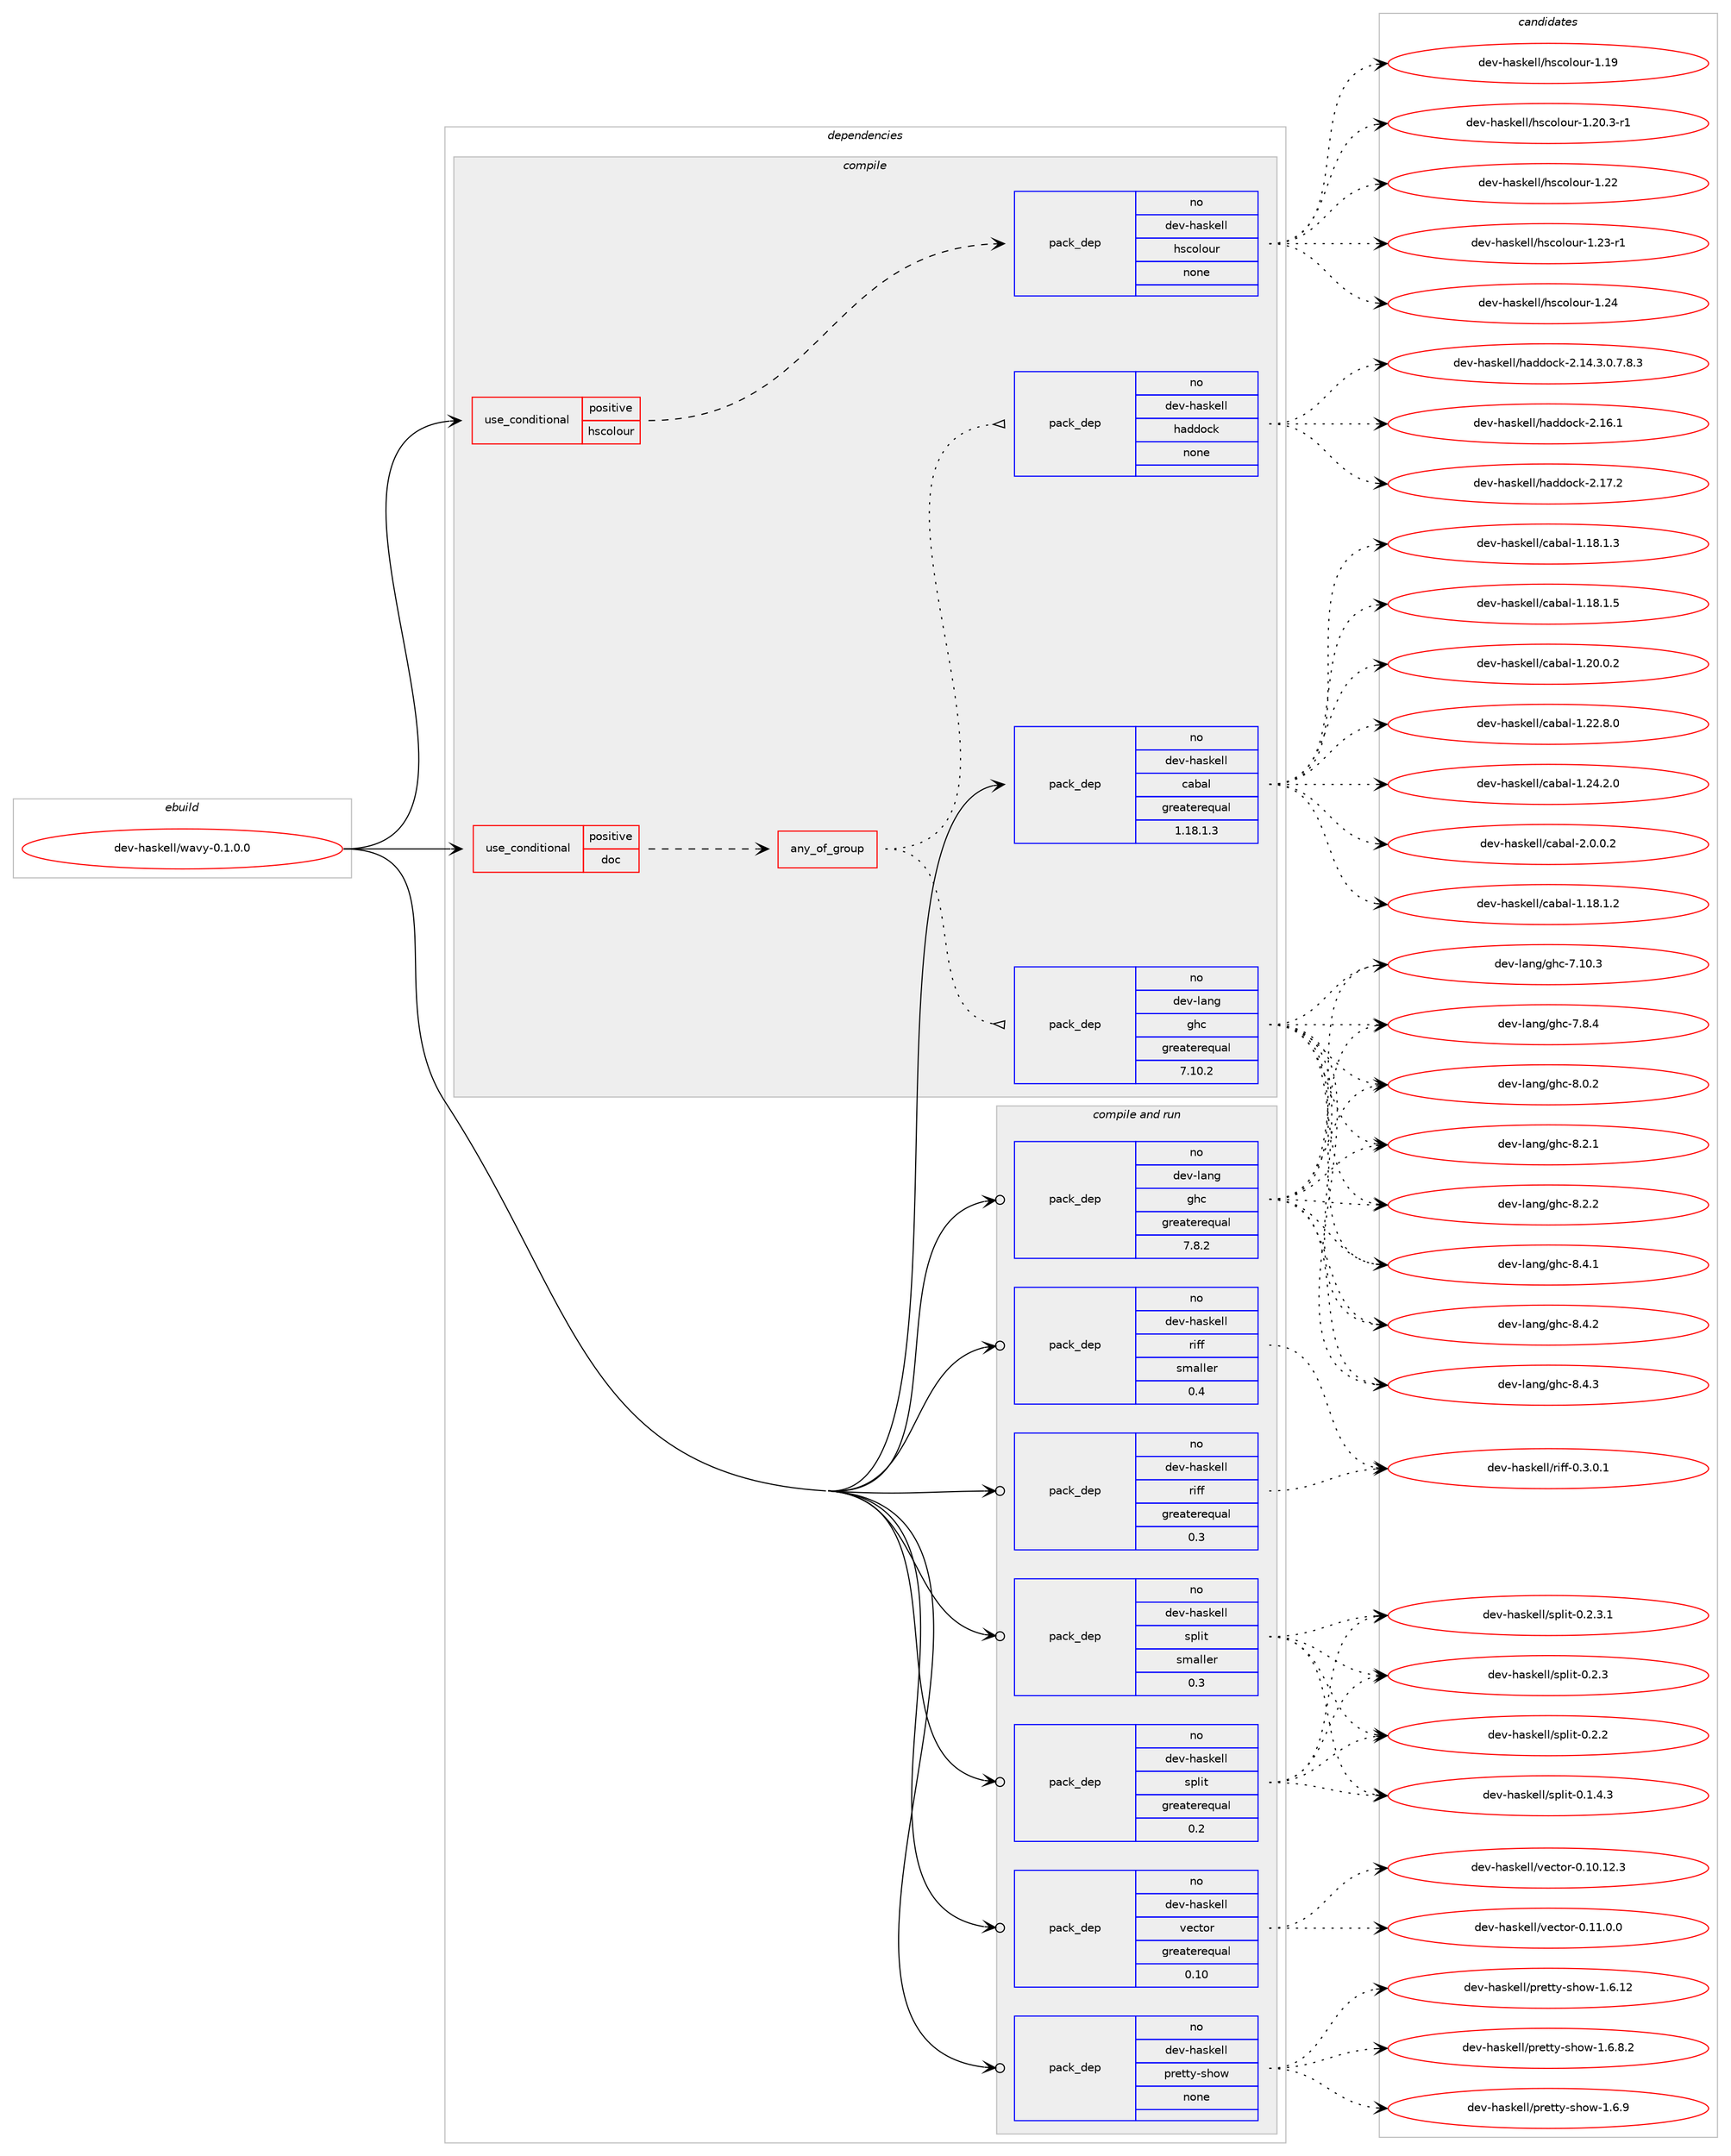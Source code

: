 digraph prolog {

# *************
# Graph options
# *************

newrank=true;
concentrate=true;
compound=true;
graph [rankdir=LR,fontname=Helvetica,fontsize=10,ranksep=1.5];#, ranksep=2.5, nodesep=0.2];
edge  [arrowhead=vee];
node  [fontname=Helvetica,fontsize=10];

# **********
# The ebuild
# **********

subgraph cluster_leftcol {
color=gray;
rank=same;
label=<<i>ebuild</i>>;
id [label="dev-haskell/wavy-0.1.0.0", color=red, width=4, href="../dev-haskell/wavy-0.1.0.0.svg"];
}

# ****************
# The dependencies
# ****************

subgraph cluster_midcol {
color=gray;
label=<<i>dependencies</i>>;
subgraph cluster_compile {
fillcolor="#eeeeee";
style=filled;
label=<<i>compile</i>>;
subgraph cond362058 {
dependency1347895 [label=<<TABLE BORDER="0" CELLBORDER="1" CELLSPACING="0" CELLPADDING="4"><TR><TD ROWSPAN="3" CELLPADDING="10">use_conditional</TD></TR><TR><TD>positive</TD></TR><TR><TD>doc</TD></TR></TABLE>>, shape=none, color=red];
subgraph any21778 {
dependency1347896 [label=<<TABLE BORDER="0" CELLBORDER="1" CELLSPACING="0" CELLPADDING="4"><TR><TD CELLPADDING="10">any_of_group</TD></TR></TABLE>>, shape=none, color=red];subgraph pack963507 {
dependency1347897 [label=<<TABLE BORDER="0" CELLBORDER="1" CELLSPACING="0" CELLPADDING="4" WIDTH="220"><TR><TD ROWSPAN="6" CELLPADDING="30">pack_dep</TD></TR><TR><TD WIDTH="110">no</TD></TR><TR><TD>dev-haskell</TD></TR><TR><TD>haddock</TD></TR><TR><TD>none</TD></TR><TR><TD></TD></TR></TABLE>>, shape=none, color=blue];
}
dependency1347896:e -> dependency1347897:w [weight=20,style="dotted",arrowhead="oinv"];
subgraph pack963508 {
dependency1347898 [label=<<TABLE BORDER="0" CELLBORDER="1" CELLSPACING="0" CELLPADDING="4" WIDTH="220"><TR><TD ROWSPAN="6" CELLPADDING="30">pack_dep</TD></TR><TR><TD WIDTH="110">no</TD></TR><TR><TD>dev-lang</TD></TR><TR><TD>ghc</TD></TR><TR><TD>greaterequal</TD></TR><TR><TD>7.10.2</TD></TR></TABLE>>, shape=none, color=blue];
}
dependency1347896:e -> dependency1347898:w [weight=20,style="dotted",arrowhead="oinv"];
}
dependency1347895:e -> dependency1347896:w [weight=20,style="dashed",arrowhead="vee"];
}
id:e -> dependency1347895:w [weight=20,style="solid",arrowhead="vee"];
subgraph cond362059 {
dependency1347899 [label=<<TABLE BORDER="0" CELLBORDER="1" CELLSPACING="0" CELLPADDING="4"><TR><TD ROWSPAN="3" CELLPADDING="10">use_conditional</TD></TR><TR><TD>positive</TD></TR><TR><TD>hscolour</TD></TR></TABLE>>, shape=none, color=red];
subgraph pack963509 {
dependency1347900 [label=<<TABLE BORDER="0" CELLBORDER="1" CELLSPACING="0" CELLPADDING="4" WIDTH="220"><TR><TD ROWSPAN="6" CELLPADDING="30">pack_dep</TD></TR><TR><TD WIDTH="110">no</TD></TR><TR><TD>dev-haskell</TD></TR><TR><TD>hscolour</TD></TR><TR><TD>none</TD></TR><TR><TD></TD></TR></TABLE>>, shape=none, color=blue];
}
dependency1347899:e -> dependency1347900:w [weight=20,style="dashed",arrowhead="vee"];
}
id:e -> dependency1347899:w [weight=20,style="solid",arrowhead="vee"];
subgraph pack963510 {
dependency1347901 [label=<<TABLE BORDER="0" CELLBORDER="1" CELLSPACING="0" CELLPADDING="4" WIDTH="220"><TR><TD ROWSPAN="6" CELLPADDING="30">pack_dep</TD></TR><TR><TD WIDTH="110">no</TD></TR><TR><TD>dev-haskell</TD></TR><TR><TD>cabal</TD></TR><TR><TD>greaterequal</TD></TR><TR><TD>1.18.1.3</TD></TR></TABLE>>, shape=none, color=blue];
}
id:e -> dependency1347901:w [weight=20,style="solid",arrowhead="vee"];
}
subgraph cluster_compileandrun {
fillcolor="#eeeeee";
style=filled;
label=<<i>compile and run</i>>;
subgraph pack963511 {
dependency1347902 [label=<<TABLE BORDER="0" CELLBORDER="1" CELLSPACING="0" CELLPADDING="4" WIDTH="220"><TR><TD ROWSPAN="6" CELLPADDING="30">pack_dep</TD></TR><TR><TD WIDTH="110">no</TD></TR><TR><TD>dev-haskell</TD></TR><TR><TD>pretty-show</TD></TR><TR><TD>none</TD></TR><TR><TD></TD></TR></TABLE>>, shape=none, color=blue];
}
id:e -> dependency1347902:w [weight=20,style="solid",arrowhead="odotvee"];
subgraph pack963512 {
dependency1347903 [label=<<TABLE BORDER="0" CELLBORDER="1" CELLSPACING="0" CELLPADDING="4" WIDTH="220"><TR><TD ROWSPAN="6" CELLPADDING="30">pack_dep</TD></TR><TR><TD WIDTH="110">no</TD></TR><TR><TD>dev-haskell</TD></TR><TR><TD>riff</TD></TR><TR><TD>greaterequal</TD></TR><TR><TD>0.3</TD></TR></TABLE>>, shape=none, color=blue];
}
id:e -> dependency1347903:w [weight=20,style="solid",arrowhead="odotvee"];
subgraph pack963513 {
dependency1347904 [label=<<TABLE BORDER="0" CELLBORDER="1" CELLSPACING="0" CELLPADDING="4" WIDTH="220"><TR><TD ROWSPAN="6" CELLPADDING="30">pack_dep</TD></TR><TR><TD WIDTH="110">no</TD></TR><TR><TD>dev-haskell</TD></TR><TR><TD>riff</TD></TR><TR><TD>smaller</TD></TR><TR><TD>0.4</TD></TR></TABLE>>, shape=none, color=blue];
}
id:e -> dependency1347904:w [weight=20,style="solid",arrowhead="odotvee"];
subgraph pack963514 {
dependency1347905 [label=<<TABLE BORDER="0" CELLBORDER="1" CELLSPACING="0" CELLPADDING="4" WIDTH="220"><TR><TD ROWSPAN="6" CELLPADDING="30">pack_dep</TD></TR><TR><TD WIDTH="110">no</TD></TR><TR><TD>dev-haskell</TD></TR><TR><TD>split</TD></TR><TR><TD>greaterequal</TD></TR><TR><TD>0.2</TD></TR></TABLE>>, shape=none, color=blue];
}
id:e -> dependency1347905:w [weight=20,style="solid",arrowhead="odotvee"];
subgraph pack963515 {
dependency1347906 [label=<<TABLE BORDER="0" CELLBORDER="1" CELLSPACING="0" CELLPADDING="4" WIDTH="220"><TR><TD ROWSPAN="6" CELLPADDING="30">pack_dep</TD></TR><TR><TD WIDTH="110">no</TD></TR><TR><TD>dev-haskell</TD></TR><TR><TD>split</TD></TR><TR><TD>smaller</TD></TR><TR><TD>0.3</TD></TR></TABLE>>, shape=none, color=blue];
}
id:e -> dependency1347906:w [weight=20,style="solid",arrowhead="odotvee"];
subgraph pack963516 {
dependency1347907 [label=<<TABLE BORDER="0" CELLBORDER="1" CELLSPACING="0" CELLPADDING="4" WIDTH="220"><TR><TD ROWSPAN="6" CELLPADDING="30">pack_dep</TD></TR><TR><TD WIDTH="110">no</TD></TR><TR><TD>dev-haskell</TD></TR><TR><TD>vector</TD></TR><TR><TD>greaterequal</TD></TR><TR><TD>0.10</TD></TR></TABLE>>, shape=none, color=blue];
}
id:e -> dependency1347907:w [weight=20,style="solid",arrowhead="odotvee"];
subgraph pack963517 {
dependency1347908 [label=<<TABLE BORDER="0" CELLBORDER="1" CELLSPACING="0" CELLPADDING="4" WIDTH="220"><TR><TD ROWSPAN="6" CELLPADDING="30">pack_dep</TD></TR><TR><TD WIDTH="110">no</TD></TR><TR><TD>dev-lang</TD></TR><TR><TD>ghc</TD></TR><TR><TD>greaterequal</TD></TR><TR><TD>7.8.2</TD></TR></TABLE>>, shape=none, color=blue];
}
id:e -> dependency1347908:w [weight=20,style="solid",arrowhead="odotvee"];
}
subgraph cluster_run {
fillcolor="#eeeeee";
style=filled;
label=<<i>run</i>>;
}
}

# **************
# The candidates
# **************

subgraph cluster_choices {
rank=same;
color=gray;
label=<<i>candidates</i>>;

subgraph choice963507 {
color=black;
nodesep=1;
choice1001011184510497115107101108108471049710010011199107455046495246514648465546564651 [label="dev-haskell/haddock-2.14.3.0.7.8.3", color=red, width=4,href="../dev-haskell/haddock-2.14.3.0.7.8.3.svg"];
choice100101118451049711510710110810847104971001001119910745504649544649 [label="dev-haskell/haddock-2.16.1", color=red, width=4,href="../dev-haskell/haddock-2.16.1.svg"];
choice100101118451049711510710110810847104971001001119910745504649554650 [label="dev-haskell/haddock-2.17.2", color=red, width=4,href="../dev-haskell/haddock-2.17.2.svg"];
dependency1347897:e -> choice1001011184510497115107101108108471049710010011199107455046495246514648465546564651:w [style=dotted,weight="100"];
dependency1347897:e -> choice100101118451049711510710110810847104971001001119910745504649544649:w [style=dotted,weight="100"];
dependency1347897:e -> choice100101118451049711510710110810847104971001001119910745504649554650:w [style=dotted,weight="100"];
}
subgraph choice963508 {
color=black;
nodesep=1;
choice1001011184510897110103471031049945554649484651 [label="dev-lang/ghc-7.10.3", color=red, width=4,href="../dev-lang/ghc-7.10.3.svg"];
choice10010111845108971101034710310499455546564652 [label="dev-lang/ghc-7.8.4", color=red, width=4,href="../dev-lang/ghc-7.8.4.svg"];
choice10010111845108971101034710310499455646484650 [label="dev-lang/ghc-8.0.2", color=red, width=4,href="../dev-lang/ghc-8.0.2.svg"];
choice10010111845108971101034710310499455646504649 [label="dev-lang/ghc-8.2.1", color=red, width=4,href="../dev-lang/ghc-8.2.1.svg"];
choice10010111845108971101034710310499455646504650 [label="dev-lang/ghc-8.2.2", color=red, width=4,href="../dev-lang/ghc-8.2.2.svg"];
choice10010111845108971101034710310499455646524649 [label="dev-lang/ghc-8.4.1", color=red, width=4,href="../dev-lang/ghc-8.4.1.svg"];
choice10010111845108971101034710310499455646524650 [label="dev-lang/ghc-8.4.2", color=red, width=4,href="../dev-lang/ghc-8.4.2.svg"];
choice10010111845108971101034710310499455646524651 [label="dev-lang/ghc-8.4.3", color=red, width=4,href="../dev-lang/ghc-8.4.3.svg"];
dependency1347898:e -> choice1001011184510897110103471031049945554649484651:w [style=dotted,weight="100"];
dependency1347898:e -> choice10010111845108971101034710310499455546564652:w [style=dotted,weight="100"];
dependency1347898:e -> choice10010111845108971101034710310499455646484650:w [style=dotted,weight="100"];
dependency1347898:e -> choice10010111845108971101034710310499455646504649:w [style=dotted,weight="100"];
dependency1347898:e -> choice10010111845108971101034710310499455646504650:w [style=dotted,weight="100"];
dependency1347898:e -> choice10010111845108971101034710310499455646524649:w [style=dotted,weight="100"];
dependency1347898:e -> choice10010111845108971101034710310499455646524650:w [style=dotted,weight="100"];
dependency1347898:e -> choice10010111845108971101034710310499455646524651:w [style=dotted,weight="100"];
}
subgraph choice963509 {
color=black;
nodesep=1;
choice100101118451049711510710110810847104115991111081111171144549464957 [label="dev-haskell/hscolour-1.19", color=red, width=4,href="../dev-haskell/hscolour-1.19.svg"];
choice10010111845104971151071011081084710411599111108111117114454946504846514511449 [label="dev-haskell/hscolour-1.20.3-r1", color=red, width=4,href="../dev-haskell/hscolour-1.20.3-r1.svg"];
choice100101118451049711510710110810847104115991111081111171144549465050 [label="dev-haskell/hscolour-1.22", color=red, width=4,href="../dev-haskell/hscolour-1.22.svg"];
choice1001011184510497115107101108108471041159911110811111711445494650514511449 [label="dev-haskell/hscolour-1.23-r1", color=red, width=4,href="../dev-haskell/hscolour-1.23-r1.svg"];
choice100101118451049711510710110810847104115991111081111171144549465052 [label="dev-haskell/hscolour-1.24", color=red, width=4,href="../dev-haskell/hscolour-1.24.svg"];
dependency1347900:e -> choice100101118451049711510710110810847104115991111081111171144549464957:w [style=dotted,weight="100"];
dependency1347900:e -> choice10010111845104971151071011081084710411599111108111117114454946504846514511449:w [style=dotted,weight="100"];
dependency1347900:e -> choice100101118451049711510710110810847104115991111081111171144549465050:w [style=dotted,weight="100"];
dependency1347900:e -> choice1001011184510497115107101108108471041159911110811111711445494650514511449:w [style=dotted,weight="100"];
dependency1347900:e -> choice100101118451049711510710110810847104115991111081111171144549465052:w [style=dotted,weight="100"];
}
subgraph choice963510 {
color=black;
nodesep=1;
choice10010111845104971151071011081084799979897108454946495646494650 [label="dev-haskell/cabal-1.18.1.2", color=red, width=4,href="../dev-haskell/cabal-1.18.1.2.svg"];
choice10010111845104971151071011081084799979897108454946495646494651 [label="dev-haskell/cabal-1.18.1.3", color=red, width=4,href="../dev-haskell/cabal-1.18.1.3.svg"];
choice10010111845104971151071011081084799979897108454946495646494653 [label="dev-haskell/cabal-1.18.1.5", color=red, width=4,href="../dev-haskell/cabal-1.18.1.5.svg"];
choice10010111845104971151071011081084799979897108454946504846484650 [label="dev-haskell/cabal-1.20.0.2", color=red, width=4,href="../dev-haskell/cabal-1.20.0.2.svg"];
choice10010111845104971151071011081084799979897108454946505046564648 [label="dev-haskell/cabal-1.22.8.0", color=red, width=4,href="../dev-haskell/cabal-1.22.8.0.svg"];
choice10010111845104971151071011081084799979897108454946505246504648 [label="dev-haskell/cabal-1.24.2.0", color=red, width=4,href="../dev-haskell/cabal-1.24.2.0.svg"];
choice100101118451049711510710110810847999798971084550464846484650 [label="dev-haskell/cabal-2.0.0.2", color=red, width=4,href="../dev-haskell/cabal-2.0.0.2.svg"];
dependency1347901:e -> choice10010111845104971151071011081084799979897108454946495646494650:w [style=dotted,weight="100"];
dependency1347901:e -> choice10010111845104971151071011081084799979897108454946495646494651:w [style=dotted,weight="100"];
dependency1347901:e -> choice10010111845104971151071011081084799979897108454946495646494653:w [style=dotted,weight="100"];
dependency1347901:e -> choice10010111845104971151071011081084799979897108454946504846484650:w [style=dotted,weight="100"];
dependency1347901:e -> choice10010111845104971151071011081084799979897108454946505046564648:w [style=dotted,weight="100"];
dependency1347901:e -> choice10010111845104971151071011081084799979897108454946505246504648:w [style=dotted,weight="100"];
dependency1347901:e -> choice100101118451049711510710110810847999798971084550464846484650:w [style=dotted,weight="100"];
}
subgraph choice963511 {
color=black;
nodesep=1;
choice1001011184510497115107101108108471121141011161161214511510411111945494654464950 [label="dev-haskell/pretty-show-1.6.12", color=red, width=4,href="../dev-haskell/pretty-show-1.6.12.svg"];
choice100101118451049711510710110810847112114101116116121451151041111194549465446564650 [label="dev-haskell/pretty-show-1.6.8.2", color=red, width=4,href="../dev-haskell/pretty-show-1.6.8.2.svg"];
choice10010111845104971151071011081084711211410111611612145115104111119454946544657 [label="dev-haskell/pretty-show-1.6.9", color=red, width=4,href="../dev-haskell/pretty-show-1.6.9.svg"];
dependency1347902:e -> choice1001011184510497115107101108108471121141011161161214511510411111945494654464950:w [style=dotted,weight="100"];
dependency1347902:e -> choice100101118451049711510710110810847112114101116116121451151041111194549465446564650:w [style=dotted,weight="100"];
dependency1347902:e -> choice10010111845104971151071011081084711211410111611612145115104111119454946544657:w [style=dotted,weight="100"];
}
subgraph choice963512 {
color=black;
nodesep=1;
choice1001011184510497115107101108108471141051021024548465146484649 [label="dev-haskell/riff-0.3.0.1", color=red, width=4,href="../dev-haskell/riff-0.3.0.1.svg"];
dependency1347903:e -> choice1001011184510497115107101108108471141051021024548465146484649:w [style=dotted,weight="100"];
}
subgraph choice963513 {
color=black;
nodesep=1;
choice1001011184510497115107101108108471141051021024548465146484649 [label="dev-haskell/riff-0.3.0.1", color=red, width=4,href="../dev-haskell/riff-0.3.0.1.svg"];
dependency1347904:e -> choice1001011184510497115107101108108471141051021024548465146484649:w [style=dotted,weight="100"];
}
subgraph choice963514 {
color=black;
nodesep=1;
choice1001011184510497115107101108108471151121081051164548464946524651 [label="dev-haskell/split-0.1.4.3", color=red, width=4,href="../dev-haskell/split-0.1.4.3.svg"];
choice100101118451049711510710110810847115112108105116454846504650 [label="dev-haskell/split-0.2.2", color=red, width=4,href="../dev-haskell/split-0.2.2.svg"];
choice100101118451049711510710110810847115112108105116454846504651 [label="dev-haskell/split-0.2.3", color=red, width=4,href="../dev-haskell/split-0.2.3.svg"];
choice1001011184510497115107101108108471151121081051164548465046514649 [label="dev-haskell/split-0.2.3.1", color=red, width=4,href="../dev-haskell/split-0.2.3.1.svg"];
dependency1347905:e -> choice1001011184510497115107101108108471151121081051164548464946524651:w [style=dotted,weight="100"];
dependency1347905:e -> choice100101118451049711510710110810847115112108105116454846504650:w [style=dotted,weight="100"];
dependency1347905:e -> choice100101118451049711510710110810847115112108105116454846504651:w [style=dotted,weight="100"];
dependency1347905:e -> choice1001011184510497115107101108108471151121081051164548465046514649:w [style=dotted,weight="100"];
}
subgraph choice963515 {
color=black;
nodesep=1;
choice1001011184510497115107101108108471151121081051164548464946524651 [label="dev-haskell/split-0.1.4.3", color=red, width=4,href="../dev-haskell/split-0.1.4.3.svg"];
choice100101118451049711510710110810847115112108105116454846504650 [label="dev-haskell/split-0.2.2", color=red, width=4,href="../dev-haskell/split-0.2.2.svg"];
choice100101118451049711510710110810847115112108105116454846504651 [label="dev-haskell/split-0.2.3", color=red, width=4,href="../dev-haskell/split-0.2.3.svg"];
choice1001011184510497115107101108108471151121081051164548465046514649 [label="dev-haskell/split-0.2.3.1", color=red, width=4,href="../dev-haskell/split-0.2.3.1.svg"];
dependency1347906:e -> choice1001011184510497115107101108108471151121081051164548464946524651:w [style=dotted,weight="100"];
dependency1347906:e -> choice100101118451049711510710110810847115112108105116454846504650:w [style=dotted,weight="100"];
dependency1347906:e -> choice100101118451049711510710110810847115112108105116454846504651:w [style=dotted,weight="100"];
dependency1347906:e -> choice1001011184510497115107101108108471151121081051164548465046514649:w [style=dotted,weight="100"];
}
subgraph choice963516 {
color=black;
nodesep=1;
choice1001011184510497115107101108108471181019911611111445484649484649504651 [label="dev-haskell/vector-0.10.12.3", color=red, width=4,href="../dev-haskell/vector-0.10.12.3.svg"];
choice10010111845104971151071011081084711810199116111114454846494946484648 [label="dev-haskell/vector-0.11.0.0", color=red, width=4,href="../dev-haskell/vector-0.11.0.0.svg"];
dependency1347907:e -> choice1001011184510497115107101108108471181019911611111445484649484649504651:w [style=dotted,weight="100"];
dependency1347907:e -> choice10010111845104971151071011081084711810199116111114454846494946484648:w [style=dotted,weight="100"];
}
subgraph choice963517 {
color=black;
nodesep=1;
choice1001011184510897110103471031049945554649484651 [label="dev-lang/ghc-7.10.3", color=red, width=4,href="../dev-lang/ghc-7.10.3.svg"];
choice10010111845108971101034710310499455546564652 [label="dev-lang/ghc-7.8.4", color=red, width=4,href="../dev-lang/ghc-7.8.4.svg"];
choice10010111845108971101034710310499455646484650 [label="dev-lang/ghc-8.0.2", color=red, width=4,href="../dev-lang/ghc-8.0.2.svg"];
choice10010111845108971101034710310499455646504649 [label="dev-lang/ghc-8.2.1", color=red, width=4,href="../dev-lang/ghc-8.2.1.svg"];
choice10010111845108971101034710310499455646504650 [label="dev-lang/ghc-8.2.2", color=red, width=4,href="../dev-lang/ghc-8.2.2.svg"];
choice10010111845108971101034710310499455646524649 [label="dev-lang/ghc-8.4.1", color=red, width=4,href="../dev-lang/ghc-8.4.1.svg"];
choice10010111845108971101034710310499455646524650 [label="dev-lang/ghc-8.4.2", color=red, width=4,href="../dev-lang/ghc-8.4.2.svg"];
choice10010111845108971101034710310499455646524651 [label="dev-lang/ghc-8.4.3", color=red, width=4,href="../dev-lang/ghc-8.4.3.svg"];
dependency1347908:e -> choice1001011184510897110103471031049945554649484651:w [style=dotted,weight="100"];
dependency1347908:e -> choice10010111845108971101034710310499455546564652:w [style=dotted,weight="100"];
dependency1347908:e -> choice10010111845108971101034710310499455646484650:w [style=dotted,weight="100"];
dependency1347908:e -> choice10010111845108971101034710310499455646504649:w [style=dotted,weight="100"];
dependency1347908:e -> choice10010111845108971101034710310499455646504650:w [style=dotted,weight="100"];
dependency1347908:e -> choice10010111845108971101034710310499455646524649:w [style=dotted,weight="100"];
dependency1347908:e -> choice10010111845108971101034710310499455646524650:w [style=dotted,weight="100"];
dependency1347908:e -> choice10010111845108971101034710310499455646524651:w [style=dotted,weight="100"];
}
}

}
